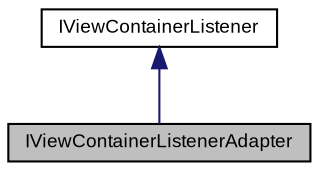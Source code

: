 digraph "IViewContainerListenerAdapter"
{
  bgcolor="transparent";
  edge [fontname="Arial",fontsize="9",labelfontname="Arial",labelfontsize="9"];
  node [fontname="Arial",fontsize="9",shape=record];
  Node1 [label="IViewContainerListenerAdapter",height=0.2,width=0.4,color="black", fillcolor="grey75", style="filled" fontcolor="black"];
  Node2 -> Node1 [dir="back",color="midnightblue",fontsize="9",style="solid",fontname="Arial"];
  Node2 [label="IViewContainerListener",height=0.2,width=0.4,color="black",URL="$class_v_s_t_g_u_i_1_1_i_view_container_listener.html",tooltip="ViewContainer Listener Interface. "];
}

